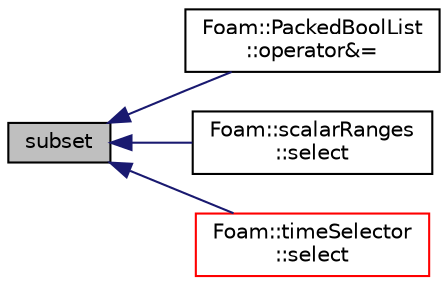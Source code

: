 digraph "subset"
{
  bgcolor="transparent";
  edge [fontname="Helvetica",fontsize="10",labelfontname="Helvetica",labelfontsize="10"];
  node [fontname="Helvetica",fontsize="10",shape=record];
  rankdir="LR";
  Node1 [label="subset",height=0.2,width=0.4,color="black", fillcolor="grey75", style="filled", fontcolor="black"];
  Node1 -> Node2 [dir="back",color="midnightblue",fontsize="10",style="solid",fontname="Helvetica"];
  Node2 [label="Foam::PackedBoolList\l::operator&=",height=0.2,width=0.4,color="black",URL="$a01755.html#a8f6f08dbe212e3750c2feeee7544ada7",tooltip="And operator (lists may be dissimilar sizes) "];
  Node1 -> Node3 [dir="back",color="midnightblue",fontsize="10",style="solid",fontname="Helvetica"];
  Node3 [label="Foam::scalarRanges\l::select",height=0.2,width=0.4,color="black",URL="$a02240.html#a094a7d28818e4fa34d17560d27535f52",tooltip="Select a list of values that are within the ranges. "];
  Node1 -> Node4 [dir="back",color="midnightblue",fontsize="10",style="solid",fontname="Helvetica"];
  Node4 [label="Foam::timeSelector\l::select",height=0.2,width=0.4,color="red",URL="$a02612.html#af2e57b0f470a9e582c1c8b1b918eca5a",tooltip="Select a list of Time values that are within the ranges. "];
}
